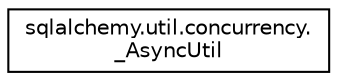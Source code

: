 digraph "Graphical Class Hierarchy"
{
 // LATEX_PDF_SIZE
  edge [fontname="Helvetica",fontsize="10",labelfontname="Helvetica",labelfontsize="10"];
  node [fontname="Helvetica",fontsize="10",shape=record];
  rankdir="LR";
  Node0 [label="sqlalchemy.util.concurrency.\l_AsyncUtil",height=0.2,width=0.4,color="black", fillcolor="white", style="filled",URL="$classsqlalchemy_1_1util_1_1concurrency_1_1__AsyncUtil.html",tooltip=" "];
}
